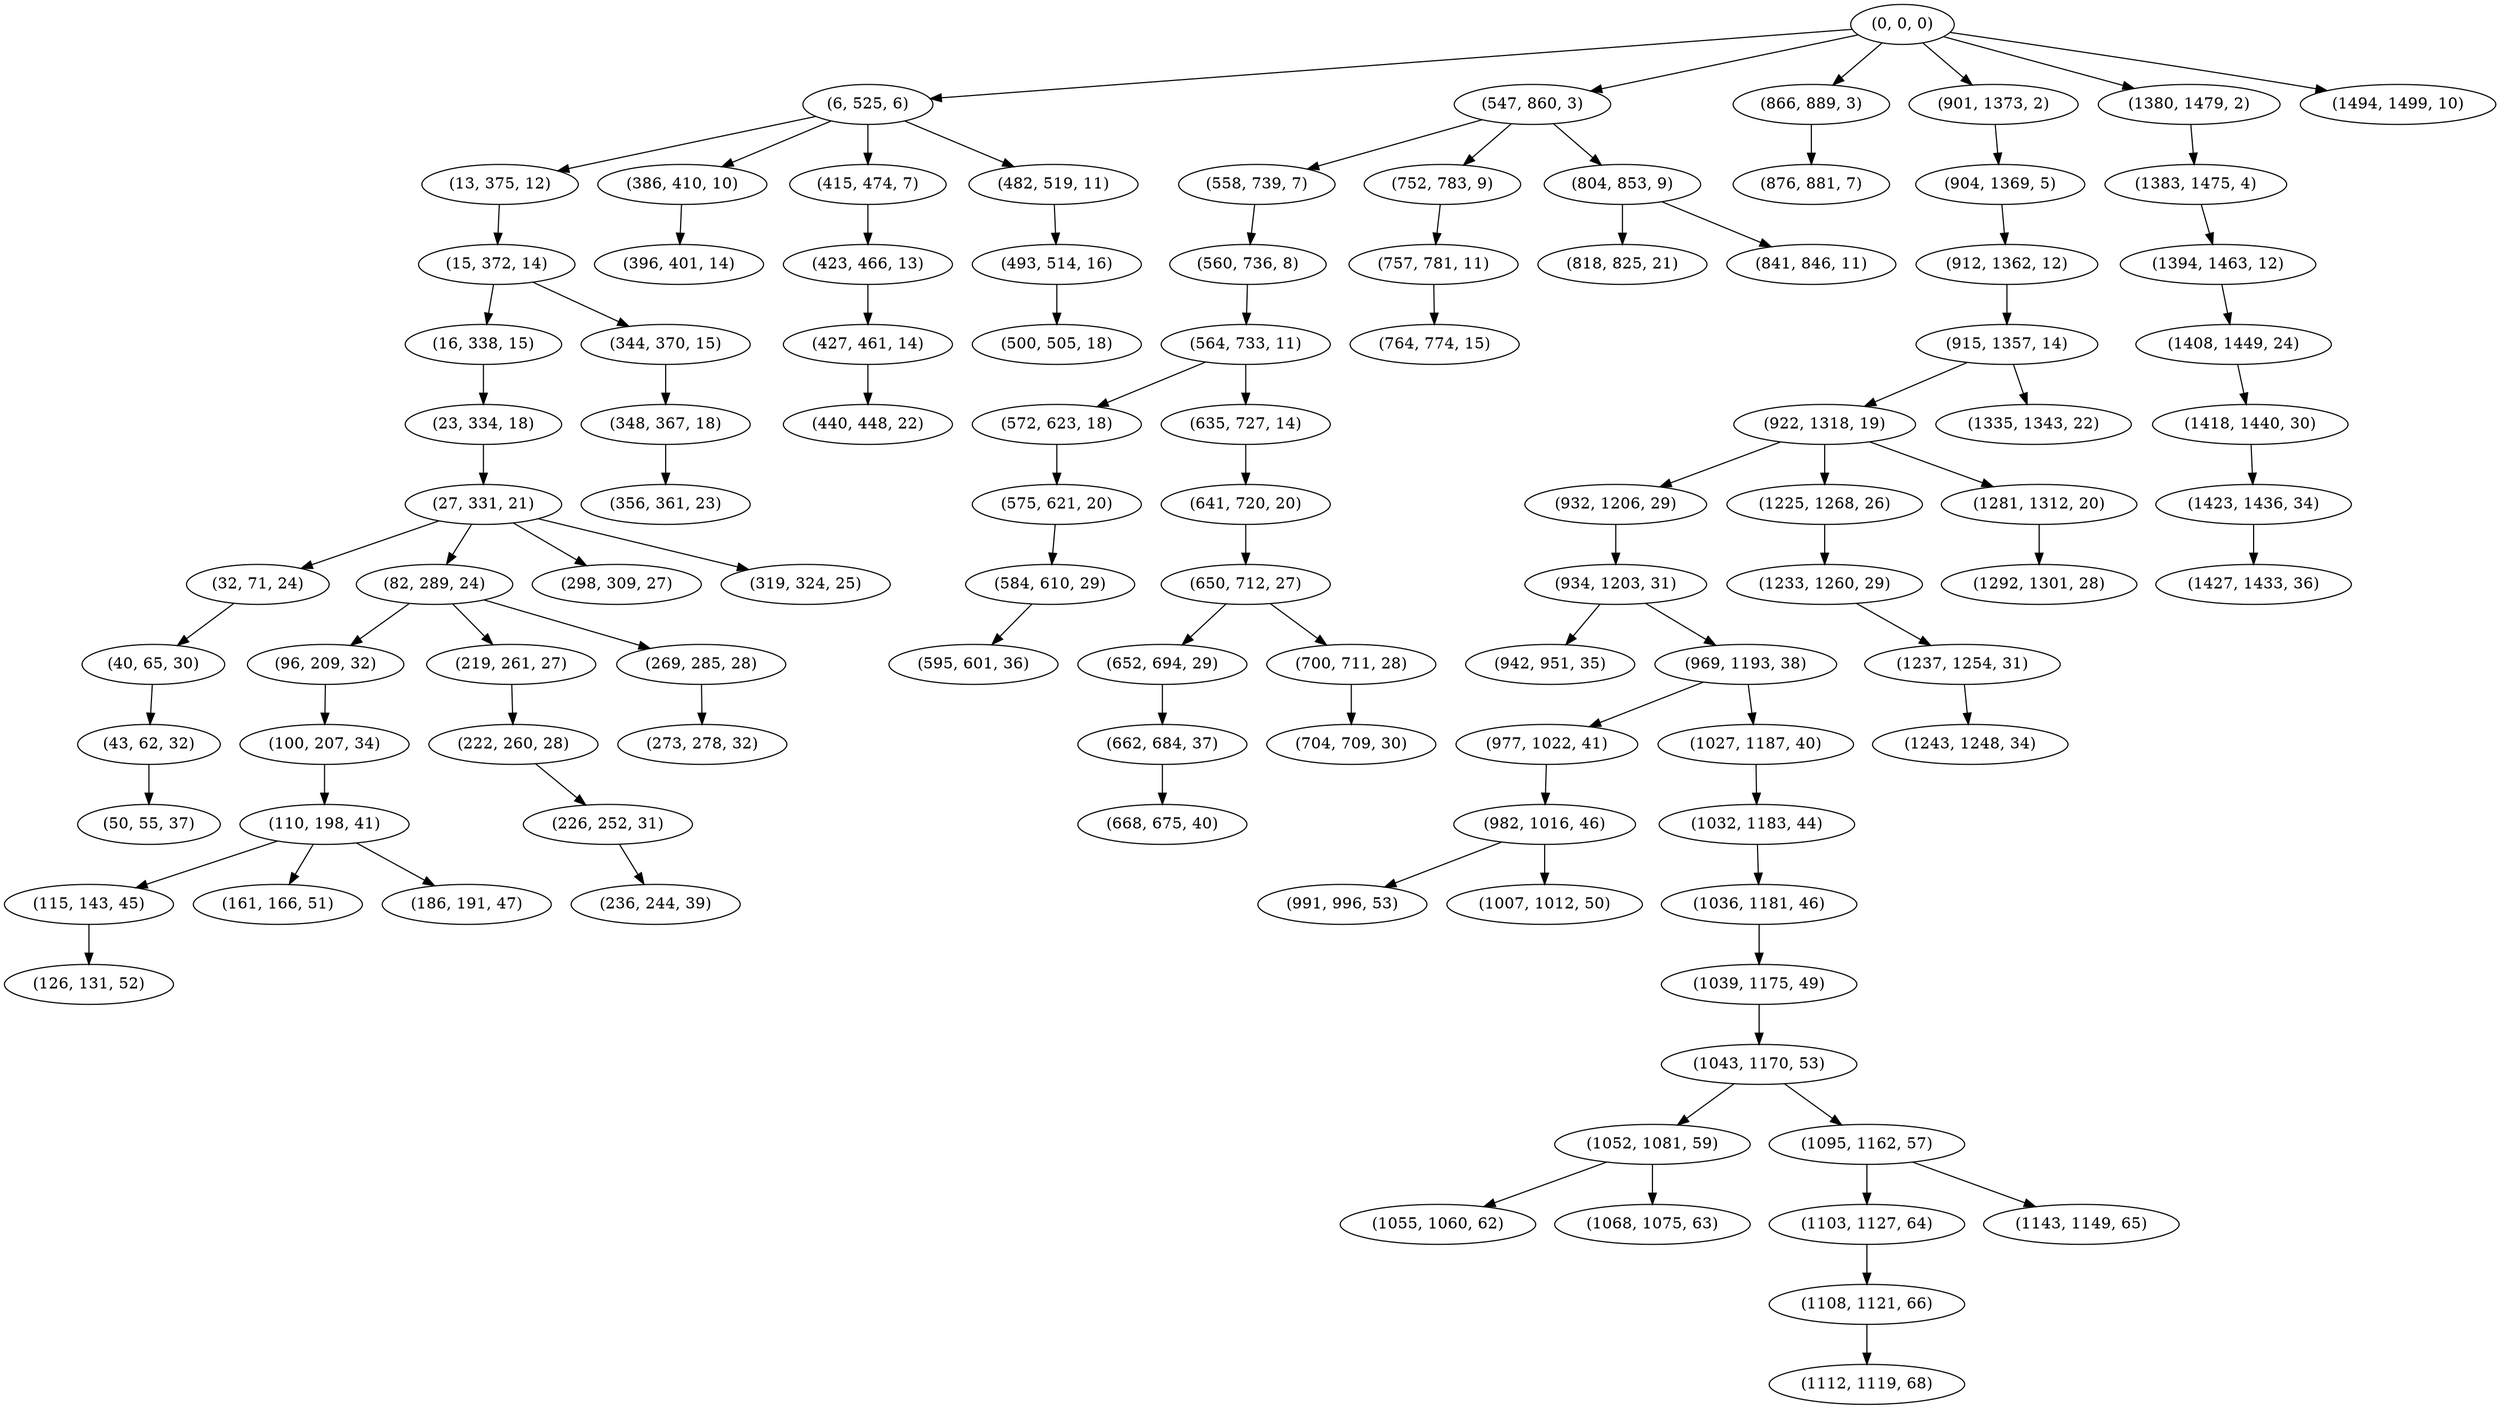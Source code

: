 digraph tree {
    "(0, 0, 0)";
    "(6, 525, 6)";
    "(13, 375, 12)";
    "(15, 372, 14)";
    "(16, 338, 15)";
    "(23, 334, 18)";
    "(27, 331, 21)";
    "(32, 71, 24)";
    "(40, 65, 30)";
    "(43, 62, 32)";
    "(50, 55, 37)";
    "(82, 289, 24)";
    "(96, 209, 32)";
    "(100, 207, 34)";
    "(110, 198, 41)";
    "(115, 143, 45)";
    "(126, 131, 52)";
    "(161, 166, 51)";
    "(186, 191, 47)";
    "(219, 261, 27)";
    "(222, 260, 28)";
    "(226, 252, 31)";
    "(236, 244, 39)";
    "(269, 285, 28)";
    "(273, 278, 32)";
    "(298, 309, 27)";
    "(319, 324, 25)";
    "(344, 370, 15)";
    "(348, 367, 18)";
    "(356, 361, 23)";
    "(386, 410, 10)";
    "(396, 401, 14)";
    "(415, 474, 7)";
    "(423, 466, 13)";
    "(427, 461, 14)";
    "(440, 448, 22)";
    "(482, 519, 11)";
    "(493, 514, 16)";
    "(500, 505, 18)";
    "(547, 860, 3)";
    "(558, 739, 7)";
    "(560, 736, 8)";
    "(564, 733, 11)";
    "(572, 623, 18)";
    "(575, 621, 20)";
    "(584, 610, 29)";
    "(595, 601, 36)";
    "(635, 727, 14)";
    "(641, 720, 20)";
    "(650, 712, 27)";
    "(652, 694, 29)";
    "(662, 684, 37)";
    "(668, 675, 40)";
    "(700, 711, 28)";
    "(704, 709, 30)";
    "(752, 783, 9)";
    "(757, 781, 11)";
    "(764, 774, 15)";
    "(804, 853, 9)";
    "(818, 825, 21)";
    "(841, 846, 11)";
    "(866, 889, 3)";
    "(876, 881, 7)";
    "(901, 1373, 2)";
    "(904, 1369, 5)";
    "(912, 1362, 12)";
    "(915, 1357, 14)";
    "(922, 1318, 19)";
    "(932, 1206, 29)";
    "(934, 1203, 31)";
    "(942, 951, 35)";
    "(969, 1193, 38)";
    "(977, 1022, 41)";
    "(982, 1016, 46)";
    "(991, 996, 53)";
    "(1007, 1012, 50)";
    "(1027, 1187, 40)";
    "(1032, 1183, 44)";
    "(1036, 1181, 46)";
    "(1039, 1175, 49)";
    "(1043, 1170, 53)";
    "(1052, 1081, 59)";
    "(1055, 1060, 62)";
    "(1068, 1075, 63)";
    "(1095, 1162, 57)";
    "(1103, 1127, 64)";
    "(1108, 1121, 66)";
    "(1112, 1119, 68)";
    "(1143, 1149, 65)";
    "(1225, 1268, 26)";
    "(1233, 1260, 29)";
    "(1237, 1254, 31)";
    "(1243, 1248, 34)";
    "(1281, 1312, 20)";
    "(1292, 1301, 28)";
    "(1335, 1343, 22)";
    "(1380, 1479, 2)";
    "(1383, 1475, 4)";
    "(1394, 1463, 12)";
    "(1408, 1449, 24)";
    "(1418, 1440, 30)";
    "(1423, 1436, 34)";
    "(1427, 1433, 36)";
    "(1494, 1499, 10)";
    "(0, 0, 0)" -> "(6, 525, 6)";
    "(0, 0, 0)" -> "(547, 860, 3)";
    "(0, 0, 0)" -> "(866, 889, 3)";
    "(0, 0, 0)" -> "(901, 1373, 2)";
    "(0, 0, 0)" -> "(1380, 1479, 2)";
    "(0, 0, 0)" -> "(1494, 1499, 10)";
    "(6, 525, 6)" -> "(13, 375, 12)";
    "(6, 525, 6)" -> "(386, 410, 10)";
    "(6, 525, 6)" -> "(415, 474, 7)";
    "(6, 525, 6)" -> "(482, 519, 11)";
    "(13, 375, 12)" -> "(15, 372, 14)";
    "(15, 372, 14)" -> "(16, 338, 15)";
    "(15, 372, 14)" -> "(344, 370, 15)";
    "(16, 338, 15)" -> "(23, 334, 18)";
    "(23, 334, 18)" -> "(27, 331, 21)";
    "(27, 331, 21)" -> "(32, 71, 24)";
    "(27, 331, 21)" -> "(82, 289, 24)";
    "(27, 331, 21)" -> "(298, 309, 27)";
    "(27, 331, 21)" -> "(319, 324, 25)";
    "(32, 71, 24)" -> "(40, 65, 30)";
    "(40, 65, 30)" -> "(43, 62, 32)";
    "(43, 62, 32)" -> "(50, 55, 37)";
    "(82, 289, 24)" -> "(96, 209, 32)";
    "(82, 289, 24)" -> "(219, 261, 27)";
    "(82, 289, 24)" -> "(269, 285, 28)";
    "(96, 209, 32)" -> "(100, 207, 34)";
    "(100, 207, 34)" -> "(110, 198, 41)";
    "(110, 198, 41)" -> "(115, 143, 45)";
    "(110, 198, 41)" -> "(161, 166, 51)";
    "(110, 198, 41)" -> "(186, 191, 47)";
    "(115, 143, 45)" -> "(126, 131, 52)";
    "(219, 261, 27)" -> "(222, 260, 28)";
    "(222, 260, 28)" -> "(226, 252, 31)";
    "(226, 252, 31)" -> "(236, 244, 39)";
    "(269, 285, 28)" -> "(273, 278, 32)";
    "(344, 370, 15)" -> "(348, 367, 18)";
    "(348, 367, 18)" -> "(356, 361, 23)";
    "(386, 410, 10)" -> "(396, 401, 14)";
    "(415, 474, 7)" -> "(423, 466, 13)";
    "(423, 466, 13)" -> "(427, 461, 14)";
    "(427, 461, 14)" -> "(440, 448, 22)";
    "(482, 519, 11)" -> "(493, 514, 16)";
    "(493, 514, 16)" -> "(500, 505, 18)";
    "(547, 860, 3)" -> "(558, 739, 7)";
    "(547, 860, 3)" -> "(752, 783, 9)";
    "(547, 860, 3)" -> "(804, 853, 9)";
    "(558, 739, 7)" -> "(560, 736, 8)";
    "(560, 736, 8)" -> "(564, 733, 11)";
    "(564, 733, 11)" -> "(572, 623, 18)";
    "(564, 733, 11)" -> "(635, 727, 14)";
    "(572, 623, 18)" -> "(575, 621, 20)";
    "(575, 621, 20)" -> "(584, 610, 29)";
    "(584, 610, 29)" -> "(595, 601, 36)";
    "(635, 727, 14)" -> "(641, 720, 20)";
    "(641, 720, 20)" -> "(650, 712, 27)";
    "(650, 712, 27)" -> "(652, 694, 29)";
    "(650, 712, 27)" -> "(700, 711, 28)";
    "(652, 694, 29)" -> "(662, 684, 37)";
    "(662, 684, 37)" -> "(668, 675, 40)";
    "(700, 711, 28)" -> "(704, 709, 30)";
    "(752, 783, 9)" -> "(757, 781, 11)";
    "(757, 781, 11)" -> "(764, 774, 15)";
    "(804, 853, 9)" -> "(818, 825, 21)";
    "(804, 853, 9)" -> "(841, 846, 11)";
    "(866, 889, 3)" -> "(876, 881, 7)";
    "(901, 1373, 2)" -> "(904, 1369, 5)";
    "(904, 1369, 5)" -> "(912, 1362, 12)";
    "(912, 1362, 12)" -> "(915, 1357, 14)";
    "(915, 1357, 14)" -> "(922, 1318, 19)";
    "(915, 1357, 14)" -> "(1335, 1343, 22)";
    "(922, 1318, 19)" -> "(932, 1206, 29)";
    "(922, 1318, 19)" -> "(1225, 1268, 26)";
    "(922, 1318, 19)" -> "(1281, 1312, 20)";
    "(932, 1206, 29)" -> "(934, 1203, 31)";
    "(934, 1203, 31)" -> "(942, 951, 35)";
    "(934, 1203, 31)" -> "(969, 1193, 38)";
    "(969, 1193, 38)" -> "(977, 1022, 41)";
    "(969, 1193, 38)" -> "(1027, 1187, 40)";
    "(977, 1022, 41)" -> "(982, 1016, 46)";
    "(982, 1016, 46)" -> "(991, 996, 53)";
    "(982, 1016, 46)" -> "(1007, 1012, 50)";
    "(1027, 1187, 40)" -> "(1032, 1183, 44)";
    "(1032, 1183, 44)" -> "(1036, 1181, 46)";
    "(1036, 1181, 46)" -> "(1039, 1175, 49)";
    "(1039, 1175, 49)" -> "(1043, 1170, 53)";
    "(1043, 1170, 53)" -> "(1052, 1081, 59)";
    "(1043, 1170, 53)" -> "(1095, 1162, 57)";
    "(1052, 1081, 59)" -> "(1055, 1060, 62)";
    "(1052, 1081, 59)" -> "(1068, 1075, 63)";
    "(1095, 1162, 57)" -> "(1103, 1127, 64)";
    "(1095, 1162, 57)" -> "(1143, 1149, 65)";
    "(1103, 1127, 64)" -> "(1108, 1121, 66)";
    "(1108, 1121, 66)" -> "(1112, 1119, 68)";
    "(1225, 1268, 26)" -> "(1233, 1260, 29)";
    "(1233, 1260, 29)" -> "(1237, 1254, 31)";
    "(1237, 1254, 31)" -> "(1243, 1248, 34)";
    "(1281, 1312, 20)" -> "(1292, 1301, 28)";
    "(1380, 1479, 2)" -> "(1383, 1475, 4)";
    "(1383, 1475, 4)" -> "(1394, 1463, 12)";
    "(1394, 1463, 12)" -> "(1408, 1449, 24)";
    "(1408, 1449, 24)" -> "(1418, 1440, 30)";
    "(1418, 1440, 30)" -> "(1423, 1436, 34)";
    "(1423, 1436, 34)" -> "(1427, 1433, 36)";
}
